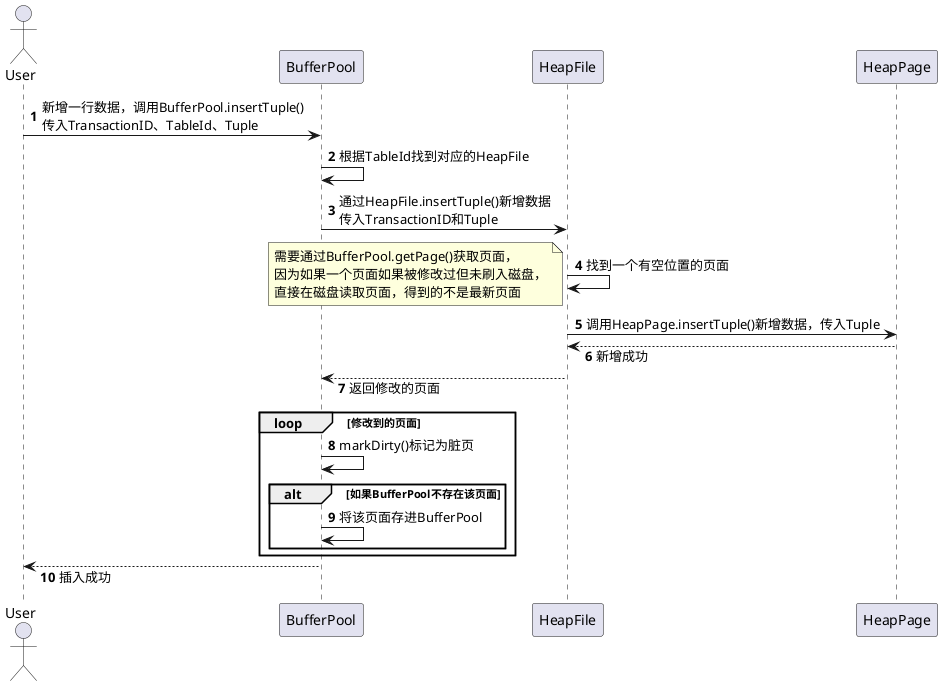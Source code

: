 @startuml
actor User as u
participant BufferPool as f1
participant HeapFile as f2
participant HeapPage as f3

skinparam responseMessageBelowArrow true
autonumber

u -> f1: 新增一行数据，调用BufferPool.insertTuple()\n传入TransactionID、TableId、Tuple

f1 -> f1: 根据TableId找到对应的HeapFile
f1 -> f2: 通过HeapFile.insertTuple()新增数据\n传入TransactionID和Tuple

f2 -> f2: 找到一个有空位置的页面
note left
    需要通过BufferPool.getPage()获取页面，
    因为如果一个页面如果被修改过但未刷入磁盘，
    直接在磁盘读取页面，得到的不是最新页面
end note

f2 -> f3: 调用HeapPage.insertTuple()新增数据，传入Tuple
f2 <-- f3: 新增成功

f1 <-- f2: 返回修改的页面

loop 修改到的页面
    f1 -> f1: markDirty()标记为脏页
    alt 如果BufferPool不存在该页面
        f1 -> f1: 将该页面存进BufferPool
    end
end

u <-- f1: 插入成功

@enduml